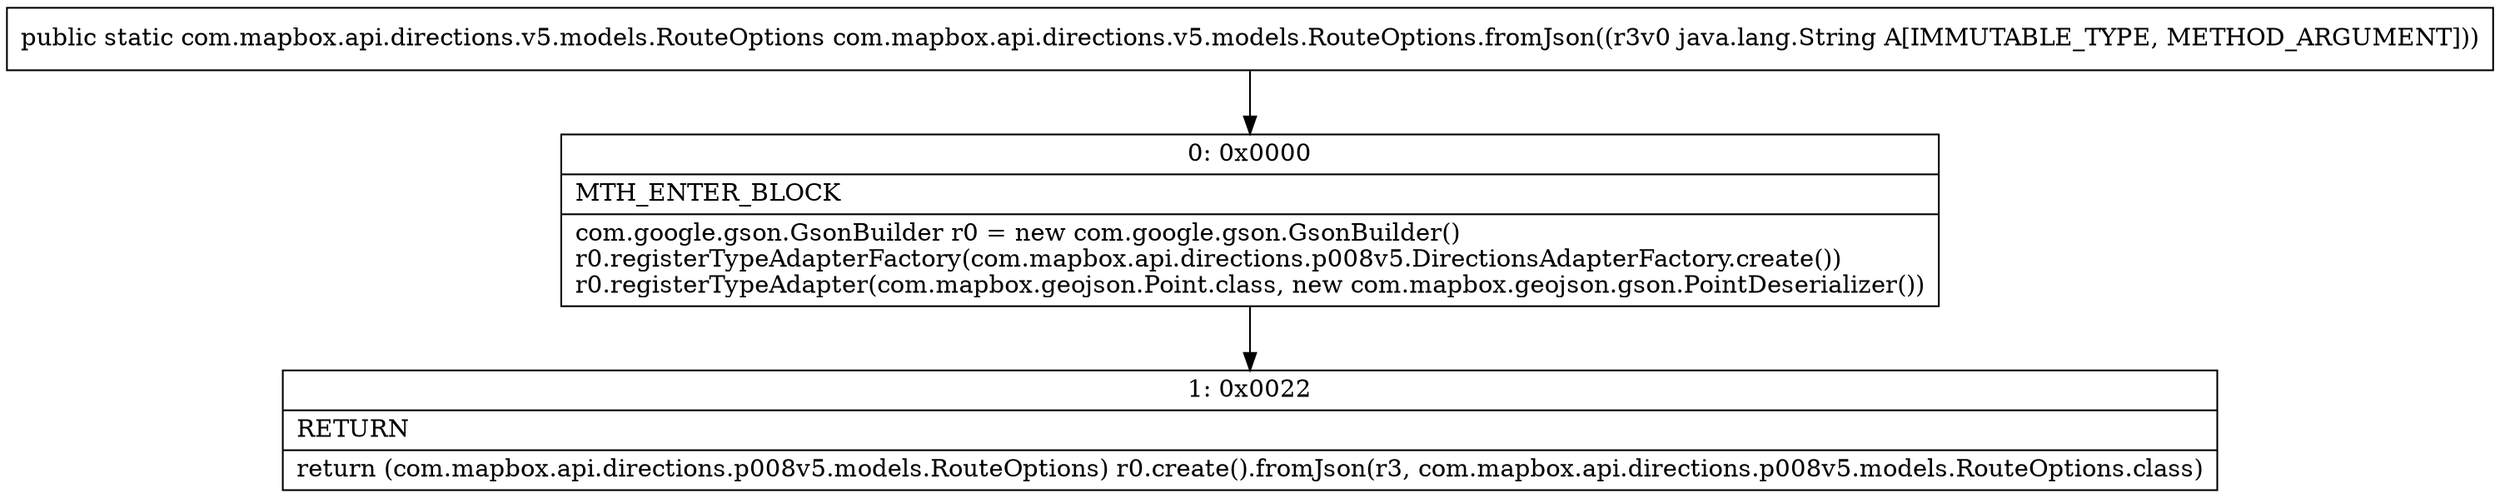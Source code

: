 digraph "CFG forcom.mapbox.api.directions.v5.models.RouteOptions.fromJson(Ljava\/lang\/String;)Lcom\/mapbox\/api\/directions\/v5\/models\/RouteOptions;" {
Node_0 [shape=record,label="{0\:\ 0x0000|MTH_ENTER_BLOCK\l|com.google.gson.GsonBuilder r0 = new com.google.gson.GsonBuilder()\lr0.registerTypeAdapterFactory(com.mapbox.api.directions.p008v5.DirectionsAdapterFactory.create())\lr0.registerTypeAdapter(com.mapbox.geojson.Point.class, new com.mapbox.geojson.gson.PointDeserializer())\l}"];
Node_1 [shape=record,label="{1\:\ 0x0022|RETURN\l|return (com.mapbox.api.directions.p008v5.models.RouteOptions) r0.create().fromJson(r3, com.mapbox.api.directions.p008v5.models.RouteOptions.class)\l}"];
MethodNode[shape=record,label="{public static com.mapbox.api.directions.v5.models.RouteOptions com.mapbox.api.directions.v5.models.RouteOptions.fromJson((r3v0 java.lang.String A[IMMUTABLE_TYPE, METHOD_ARGUMENT])) }"];
MethodNode -> Node_0;
Node_0 -> Node_1;
}

